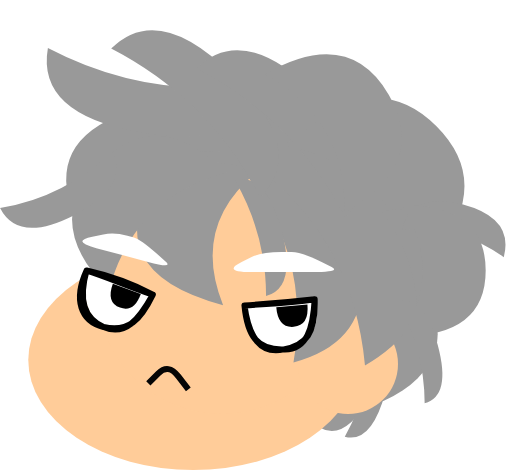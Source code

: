 <mxfile version="13.7.3" type="embed">
    <diagram id="6hGFLwfOUW9BJ-s0fimq" name="Page-1">
        <mxGraphModel dx="462" dy="353" grid="1" gridSize="10" guides="1" tooltips="1" connect="1" arrows="1" fold="1" page="1" pageScale="1" pageWidth="827" pageHeight="1169" math="0" shadow="0">
            <root>
                <mxCell id="0"/>
                <mxCell id="1" parent="0"/>
                <mxCell id="26" value="" style="shape=xor;whiteSpace=wrap;html=1;strokeColor=none;rotation=30;fillColor=#999999;" vertex="1" parent="1">
                    <mxGeometry x="453.92" y="280" width="13.86" height="54.04" as="geometry"/>
                </mxCell>
                <mxCell id="25" value="" style="shape=xor;whiteSpace=wrap;html=1;strokeColor=none;rotation=15;fillColor=#999999;" vertex="1" parent="1">
                    <mxGeometry x="460.14" y="280" width="13.86" height="54.04" as="geometry"/>
                </mxCell>
                <mxCell id="21" value="" style="ellipse;whiteSpace=wrap;html=1;fillColor=#999999;strokeColor=none;" vertex="1" parent="1">
                    <mxGeometry x="379.86" y="240" width="120" height="80" as="geometry"/>
                </mxCell>
                <mxCell id="12" value="" style="ellipse;whiteSpace=wrap;html=1;fillColor=#999999;strokeColor=none;rotation=45;" vertex="1" parent="1">
                    <mxGeometry x="366.13" y="170" width="141.89" height="110" as="geometry"/>
                </mxCell>
                <mxCell id="11" value="" style="shape=xor;whiteSpace=wrap;html=1;strokeColor=none;rotation=-107;fillColor=#999999;" vertex="1" parent="1">
                    <mxGeometry x="335.87" y="140" width="36.13" height="90" as="geometry"/>
                </mxCell>
                <mxCell id="2" value="" style="ellipse;whiteSpace=wrap;html=1;fillColor=#FFCC99;strokeColor=none;sketch=0;" vertex="1" parent="1">
                    <mxGeometry x="295.14" y="238" width="165" height="110" as="geometry"/>
                </mxCell>
                <mxCell id="3" value="" style="ellipse;whiteSpace=wrap;html=1;fillColor=#FFCC99;strokeColor=none;sketch=0;" vertex="1" parent="1">
                    <mxGeometry x="330" y="200" width="123.92" height="120" as="geometry"/>
                </mxCell>
                <mxCell id="4" value="" style="ellipse;whiteSpace=wrap;html=1;fillColor=#FFCC99;strokeColor=none;sketch=0;" vertex="1" parent="1">
                    <mxGeometry x="430" y="270" width="50" height="50" as="geometry"/>
                </mxCell>
                <mxCell id="6" value="" style="shape=xor;whiteSpace=wrap;html=1;strokeColor=none;rotation=-165;fillColor=#999999;" vertex="1" parent="1">
                    <mxGeometry x="350" y="190" width="52.5" height="70" as="geometry"/>
                </mxCell>
                <mxCell id="7" value="" style="shape=xor;whiteSpace=wrap;html=1;strokeColor=none;rotation=-135;fillColor=#999999;" vertex="1" parent="1">
                    <mxGeometry x="323.56" y="170" width="48.44" height="83.33" as="geometry"/>
                </mxCell>
                <mxCell id="8" value="" style="shape=xor;whiteSpace=wrap;html=1;strokeColor=none;rotation=-15;fillColor=#999999;" vertex="1" parent="1">
                    <mxGeometry x="414" y="190" width="46.14" height="100" as="geometry"/>
                </mxCell>
                <mxCell id="9" value="" style="shape=xor;whiteSpace=wrap;html=1;strokeColor=none;rotation=-15;fillColor=#999999;" vertex="1" parent="1">
                    <mxGeometry x="406" y="200" width="16" height="60" as="geometry"/>
                </mxCell>
                <mxCell id="10" value="" style="shape=xor;whiteSpace=wrap;html=1;strokeColor=none;rotation=-30;fillColor=#999999;" vertex="1" parent="1">
                    <mxGeometry x="430" y="170.77" width="55.02" height="119.23" as="geometry"/>
                </mxCell>
                <mxCell id="13" value="" style="shape=xor;whiteSpace=wrap;html=1;strokeColor=none;rotation=63;fillColor=#999999;" vertex="1" parent="1">
                    <mxGeometry x="303.56" y="180.26" width="20" height="62.81" as="geometry"/>
                </mxCell>
                <mxCell id="14" value="" style="shape=xor;whiteSpace=wrap;html=1;strokeColor=none;rotation=100;fillColor=#999999;" vertex="1" parent="1">
                    <mxGeometry x="337.16" y="110" width="33.56" height="105.4" as="geometry"/>
                </mxCell>
                <mxCell id="15" value="" style="shape=xor;whiteSpace=wrap;html=1;strokeColor=none;rotation=-45;fillColor=#999999;" vertex="1" parent="1">
                    <mxGeometry x="368.94" y="110" width="33.56" height="105.4" as="geometry"/>
                </mxCell>
                <mxCell id="16" value="" style="shape=xor;whiteSpace=wrap;html=1;strokeColor=none;rotation=-45;fillColor=#999999;" vertex="1" parent="1">
                    <mxGeometry x="411.44" y="120" width="33.56" height="105.4" as="geometry"/>
                </mxCell>
                <mxCell id="17" value="" style="shape=xor;whiteSpace=wrap;html=1;strokeColor=none;rotation=-45;fillColor=#999999;" vertex="1" parent="1">
                    <mxGeometry x="448.02" y="151.54" width="60" height="91.53" as="geometry"/>
                </mxCell>
                <mxCell id="18" value="" style="shape=xor;whiteSpace=wrap;html=1;strokeColor=none;rotation=-30;fillColor=#999999;" vertex="1" parent="1">
                    <mxGeometry x="430.0" y="132.7" width="48.7" height="80" as="geometry"/>
                </mxCell>
                <mxCell id="19" value="" style="shape=xor;whiteSpace=wrap;html=1;strokeColor=none;rotation=-15;fillColor=#999999;" vertex="1" parent="1">
                    <mxGeometry x="480" y="214.24" width="26.28" height="65.76" as="geometry"/>
                </mxCell>
                <mxCell id="22" value="" style="shape=xor;whiteSpace=wrap;html=1;strokeColor=none;rotation=-75;fillColor=#999999;" vertex="1" parent="1">
                    <mxGeometry x="499.86" y="198.56" width="20.14" height="52.88" as="geometry"/>
                </mxCell>
                <mxCell id="23" value="" style="shape=xor;whiteSpace=wrap;html=1;strokeColor=none;rotation=0;fillColor=#999999;" vertex="1" parent="1">
                    <mxGeometry x="481.86" y="215.4" width="41.98" height="65.76" as="geometry"/>
                </mxCell>
                <mxCell id="24" value="" style="shape=xor;whiteSpace=wrap;html=1;strokeColor=none;rotation=-15;fillColor=#999999;" vertex="1" parent="1">
                    <mxGeometry x="486.25" y="260.81" width="13.86" height="52.88" as="geometry"/>
                </mxCell>
                <mxCell id="48" value="" style="endArrow=none;html=1;strokeColor=#050505;strokeWidth=3;targetPerimeterSpacing=5;sourcePerimeterSpacing=5;" edge="1" parent="1">
                    <mxGeometry width="50" height="50" relative="1" as="geometry">
                        <mxPoint x="355.17" y="304.69" as="sourcePoint"/>
                        <mxPoint x="375.17" y="307.69" as="targetPoint"/>
                        <Array as="points">
                            <mxPoint x="365.17" y="294.69"/>
                        </Array>
                    </mxGeometry>
                </mxCell>
                <mxCell id="49" value="" style="group" vertex="1" connectable="0" parent="1">
                    <mxGeometry x="316.217" y="223.949" width="54.335" height="58.56" as="geometry"/>
                </mxCell>
                <mxCell id="44" value="" style="group" vertex="1" connectable="0" parent="49">
                    <mxGeometry y="24.302" width="41.197" height="34.258" as="geometry"/>
                </mxCell>
                <mxCell id="40" value="" style="shape=or;whiteSpace=wrap;html=1;rounded=1;strokeColor=#000000;strokeWidth=3;sketch=1;rotation=110;fillStyle=solid;fillColor=#FFFFFF;" vertex="1" parent="44">
                    <mxGeometry x="8.783" y="-0.491" width="23.63" height="35.24" as="geometry"/>
                </mxCell>
                <mxCell id="41" value="" style="shape=or;whiteSpace=wrap;html=1;rounded=1;strokeWidth=3;sketch=0;rotation=110;fillStyle=solid;strokeColor=none;fillColor=#000000;" vertex="1" parent="44">
                    <mxGeometry x="21.483" y="6.399" width="10" height="14.91" as="geometry"/>
                </mxCell>
                <mxCell id="47" value="" style="shape=trapezoid;perimeter=trapezoidPerimeter;whiteSpace=wrap;html=1;fixedSize=1;rounded=1;sketch=0;strokeWidth=3;gradientColor=none;arcSize=50;fillStyle=solid;strokeColor=none;rotation=15;" vertex="1" parent="49">
                    <mxGeometry x="0.393" y="6.761" width="53.56" height="10" as="geometry"/>
                </mxCell>
                <mxCell id="51" value="" style="group" vertex="1" connectable="0" parent="1">
                    <mxGeometry x="391.82" y="239" width="60" height="50.256" as="geometry"/>
                </mxCell>
                <mxCell id="45" value="" style="group" vertex="1" connectable="0" parent="51">
                    <mxGeometry x="11.412" y="23.644" width="37.165" height="26.611" as="geometry"/>
                </mxCell>
                <mxCell id="39" value="" style="shape=or;whiteSpace=wrap;html=1;rounded=1;strokeColor=#000000;strokeWidth=3;sketch=1;rotation=85;fillStyle=solid;fillColor=#FFFFFF;" vertex="1" parent="45">
                    <mxGeometry x="6.768" y="-4.314" width="23.63" height="35.24" as="geometry"/>
                </mxCell>
                <mxCell id="50" value="" style="group" vertex="1" connectable="0" parent="45">
                    <mxGeometry x="15.9" y="2.624" width="16.505" height="11.814" as="geometry"/>
                </mxCell>
                <mxCell id="43" value="" style="shape=or;whiteSpace=wrap;html=1;rounded=1;strokeWidth=3;sketch=0;rotation=85;fillStyle=solid;strokeColor=none;fillColor=#000000;" vertex="1" parent="50">
                    <mxGeometry x="3.007" y="-1.918" width="10.49" height="15.65" as="geometry"/>
                </mxCell>
                <mxCell id="46" value="" style="shape=trapezoid;perimeter=trapezoidPerimeter;whiteSpace=wrap;html=1;fixedSize=1;rounded=1;sketch=0;strokeWidth=3;gradientColor=none;arcSize=50;fillStyle=solid;strokeColor=none;" vertex="1" parent="51">
                    <mxGeometry width="60" height="10" as="geometry"/>
                </mxCell>
            </root>
        </mxGraphModel>
    </diagram>
</mxfile>